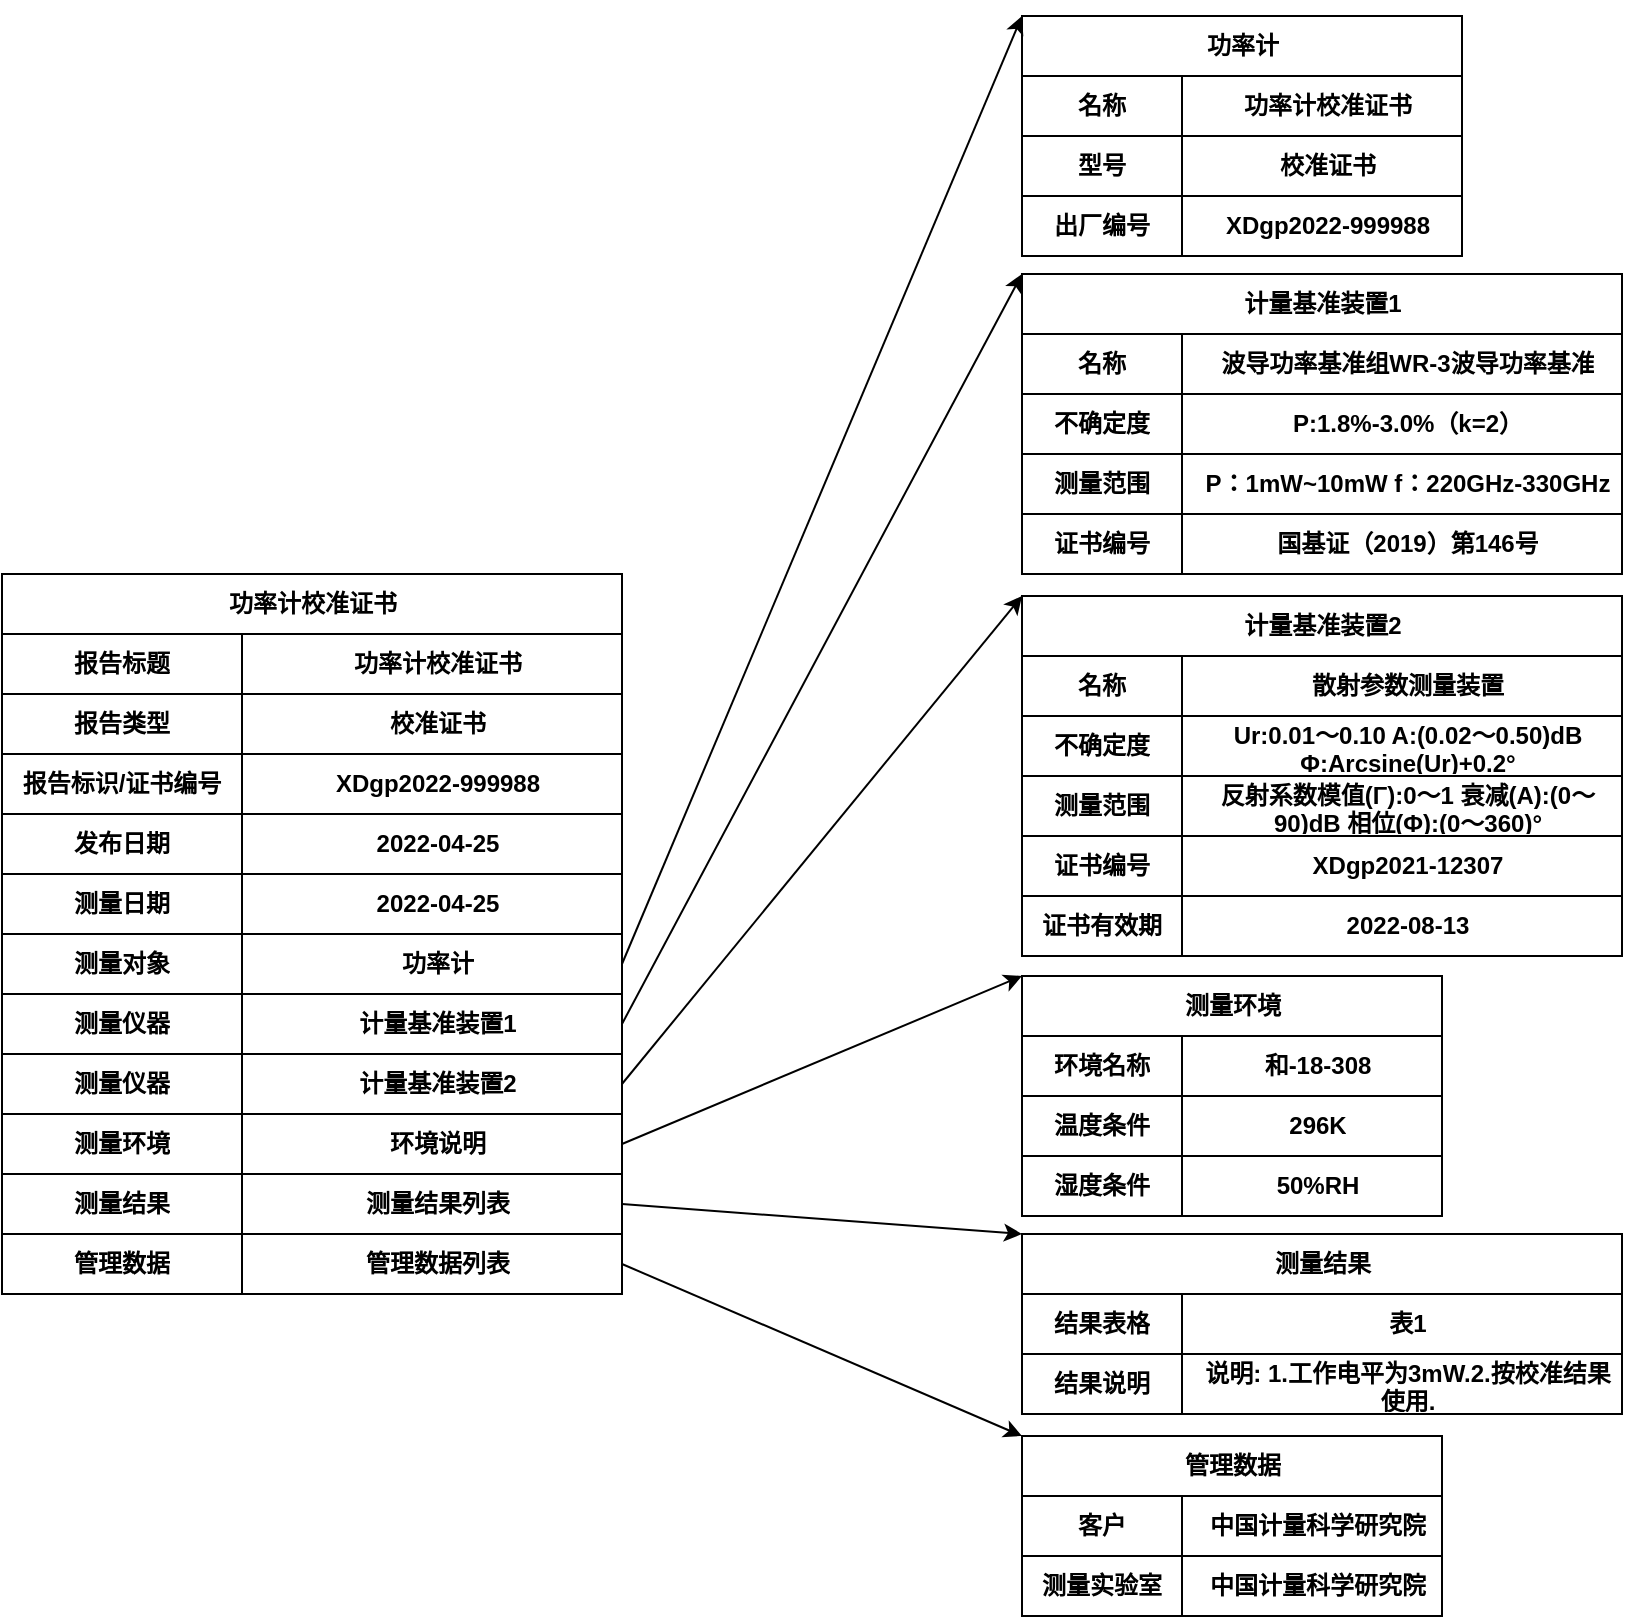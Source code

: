 <mxfile version="22.1.17" type="github">
  <diagram name="第 1 页" id="24k0zH4vcH8hhfe6XYhi">
    <mxGraphModel dx="1434" dy="706" grid="1" gridSize="10" guides="1" tooltips="1" connect="1" arrows="1" fold="1" page="1" pageScale="1" pageWidth="1169" pageHeight="827" math="0" shadow="0">
      <root>
        <mxCell id="0" />
        <mxCell id="1" parent="0" />
        <mxCell id="imBr4LM2BPUJ9BWreloJ-2" value="功率计校准证书" style="shape=table;startSize=30;container=1;collapsible=1;childLayout=tableLayout;fixedRows=1;rowLines=0;fontStyle=1;align=center;resizeLast=1;html=1;" vertex="1" parent="1">
          <mxGeometry x="180" y="292" width="310" height="360" as="geometry">
            <mxRectangle x="460" y="440" width="70" height="30" as="alternateBounds" />
          </mxGeometry>
        </mxCell>
        <mxCell id="imBr4LM2BPUJ9BWreloJ-3" value="" style="shape=tableRow;horizontal=0;startSize=0;swimlaneHead=0;swimlaneBody=0;fillColor=none;collapsible=0;dropTarget=0;points=[[0,0.5],[1,0.5]];portConstraint=eastwest;top=0;left=0;right=0;bottom=1;" vertex="1" parent="imBr4LM2BPUJ9BWreloJ-2">
          <mxGeometry y="30" width="310" height="30" as="geometry" />
        </mxCell>
        <mxCell id="imBr4LM2BPUJ9BWreloJ-4" value="报告标题" style="shape=partialRectangle;connectable=0;fillColor=none;top=0;left=0;bottom=0;right=0;fontStyle=1;overflow=hidden;whiteSpace=wrap;html=1;" vertex="1" parent="imBr4LM2BPUJ9BWreloJ-3">
          <mxGeometry width="120" height="30" as="geometry">
            <mxRectangle width="120" height="30" as="alternateBounds" />
          </mxGeometry>
        </mxCell>
        <mxCell id="imBr4LM2BPUJ9BWreloJ-5" value="&lt;span style=&quot;&quot;&gt;功率计校准证书&lt;/span&gt;" style="shape=partialRectangle;connectable=0;fillColor=none;top=0;left=0;bottom=0;right=0;align=center;spacingLeft=6;fontStyle=1;overflow=hidden;whiteSpace=wrap;html=1;" vertex="1" parent="imBr4LM2BPUJ9BWreloJ-3">
          <mxGeometry x="120" width="190" height="30" as="geometry">
            <mxRectangle width="190" height="30" as="alternateBounds" />
          </mxGeometry>
        </mxCell>
        <mxCell id="imBr4LM2BPUJ9BWreloJ-6" value="" style="shape=tableRow;horizontal=0;startSize=0;swimlaneHead=0;swimlaneBody=0;fillColor=none;collapsible=0;dropTarget=0;points=[[0,0.5],[1,0.5]];portConstraint=eastwest;top=0;left=0;right=0;bottom=1;" vertex="1" parent="imBr4LM2BPUJ9BWreloJ-2">
          <mxGeometry y="60" width="310" height="30" as="geometry" />
        </mxCell>
        <mxCell id="imBr4LM2BPUJ9BWreloJ-7" value="报告类型" style="shape=partialRectangle;connectable=0;fillColor=none;top=0;left=0;bottom=0;right=0;fontStyle=1;overflow=hidden;whiteSpace=wrap;html=1;" vertex="1" parent="imBr4LM2BPUJ9BWreloJ-6">
          <mxGeometry width="120" height="30" as="geometry">
            <mxRectangle width="120" height="30" as="alternateBounds" />
          </mxGeometry>
        </mxCell>
        <mxCell id="imBr4LM2BPUJ9BWreloJ-8" value="&lt;span style=&quot;&quot;&gt;校准证书&lt;/span&gt;" style="shape=partialRectangle;connectable=0;fillColor=none;top=0;left=0;bottom=0;right=0;align=center;spacingLeft=6;fontStyle=1;overflow=hidden;whiteSpace=wrap;html=1;" vertex="1" parent="imBr4LM2BPUJ9BWreloJ-6">
          <mxGeometry x="120" width="190" height="30" as="geometry">
            <mxRectangle width="190" height="30" as="alternateBounds" />
          </mxGeometry>
        </mxCell>
        <mxCell id="imBr4LM2BPUJ9BWreloJ-9" value="" style="shape=tableRow;horizontal=0;startSize=0;swimlaneHead=0;swimlaneBody=0;fillColor=none;collapsible=0;dropTarget=0;points=[[0,0.5],[1,0.5]];portConstraint=eastwest;top=0;left=0;right=0;bottom=1;" vertex="1" parent="imBr4LM2BPUJ9BWreloJ-2">
          <mxGeometry y="90" width="310" height="30" as="geometry" />
        </mxCell>
        <mxCell id="imBr4LM2BPUJ9BWreloJ-10" value="报告标识/证书编号" style="shape=partialRectangle;connectable=0;fillColor=none;top=0;left=0;bottom=0;right=0;fontStyle=1;overflow=hidden;whiteSpace=wrap;html=1;" vertex="1" parent="imBr4LM2BPUJ9BWreloJ-9">
          <mxGeometry width="120" height="30" as="geometry">
            <mxRectangle width="120" height="30" as="alternateBounds" />
          </mxGeometry>
        </mxCell>
        <mxCell id="imBr4LM2BPUJ9BWreloJ-11" value="&lt;b&gt;XDgp2022-999988&lt;/b&gt;" style="shape=partialRectangle;connectable=0;fillColor=none;top=0;left=0;bottom=0;right=0;align=center;spacingLeft=6;overflow=hidden;whiteSpace=wrap;html=1;" vertex="1" parent="imBr4LM2BPUJ9BWreloJ-9">
          <mxGeometry x="120" width="190" height="30" as="geometry">
            <mxRectangle width="190" height="30" as="alternateBounds" />
          </mxGeometry>
        </mxCell>
        <mxCell id="imBr4LM2BPUJ9BWreloJ-12" value="" style="shape=tableRow;horizontal=0;startSize=0;swimlaneHead=0;swimlaneBody=0;fillColor=none;collapsible=0;dropTarget=0;points=[[0,0.5],[1,0.5]];portConstraint=eastwest;top=0;left=0;right=0;bottom=1;" vertex="1" parent="imBr4LM2BPUJ9BWreloJ-2">
          <mxGeometry y="120" width="310" height="30" as="geometry" />
        </mxCell>
        <mxCell id="imBr4LM2BPUJ9BWreloJ-13" value="发布日期" style="shape=partialRectangle;connectable=0;fillColor=none;top=0;left=0;bottom=0;right=0;fontStyle=1;overflow=hidden;whiteSpace=wrap;html=1;" vertex="1" parent="imBr4LM2BPUJ9BWreloJ-12">
          <mxGeometry width="120" height="30" as="geometry">
            <mxRectangle width="120" height="30" as="alternateBounds" />
          </mxGeometry>
        </mxCell>
        <mxCell id="imBr4LM2BPUJ9BWreloJ-14" value="&lt;b&gt;2022-04-25&lt;/b&gt;" style="shape=partialRectangle;connectable=0;fillColor=none;top=0;left=0;bottom=0;right=0;align=center;spacingLeft=6;overflow=hidden;whiteSpace=wrap;html=1;" vertex="1" parent="imBr4LM2BPUJ9BWreloJ-12">
          <mxGeometry x="120" width="190" height="30" as="geometry">
            <mxRectangle width="190" height="30" as="alternateBounds" />
          </mxGeometry>
        </mxCell>
        <mxCell id="imBr4LM2BPUJ9BWreloJ-15" value="" style="shape=tableRow;horizontal=0;startSize=0;swimlaneHead=0;swimlaneBody=0;fillColor=none;collapsible=0;dropTarget=0;points=[[0,0.5],[1,0.5]];portConstraint=eastwest;top=0;left=0;right=0;bottom=1;" vertex="1" parent="imBr4LM2BPUJ9BWreloJ-2">
          <mxGeometry y="150" width="310" height="30" as="geometry" />
        </mxCell>
        <mxCell id="imBr4LM2BPUJ9BWreloJ-16" value="测量日期" style="shape=partialRectangle;connectable=0;fillColor=none;top=0;left=0;bottom=0;right=0;fontStyle=1;overflow=hidden;whiteSpace=wrap;html=1;" vertex="1" parent="imBr4LM2BPUJ9BWreloJ-15">
          <mxGeometry width="120" height="30" as="geometry">
            <mxRectangle width="120" height="30" as="alternateBounds" />
          </mxGeometry>
        </mxCell>
        <mxCell id="imBr4LM2BPUJ9BWreloJ-17" value="&lt;b&gt;2022-04-25&lt;/b&gt;" style="shape=partialRectangle;connectable=0;fillColor=none;top=0;left=0;bottom=0;right=0;align=center;spacingLeft=6;overflow=hidden;whiteSpace=wrap;html=1;" vertex="1" parent="imBr4LM2BPUJ9BWreloJ-15">
          <mxGeometry x="120" width="190" height="30" as="geometry">
            <mxRectangle width="190" height="30" as="alternateBounds" />
          </mxGeometry>
        </mxCell>
        <mxCell id="imBr4LM2BPUJ9BWreloJ-18" style="shape=tableRow;horizontal=0;startSize=0;swimlaneHead=0;swimlaneBody=0;fillColor=none;collapsible=0;dropTarget=0;points=[[0,0.5],[1,0.5]];portConstraint=eastwest;top=0;left=0;right=0;bottom=1;" vertex="1" parent="imBr4LM2BPUJ9BWreloJ-2">
          <mxGeometry y="180" width="310" height="30" as="geometry" />
        </mxCell>
        <mxCell id="imBr4LM2BPUJ9BWreloJ-19" value="测量对象" style="shape=partialRectangle;connectable=0;fillColor=none;top=0;left=0;bottom=0;right=0;fontStyle=1;overflow=hidden;whiteSpace=wrap;html=1;" vertex="1" parent="imBr4LM2BPUJ9BWreloJ-18">
          <mxGeometry width="120" height="30" as="geometry">
            <mxRectangle width="120" height="30" as="alternateBounds" />
          </mxGeometry>
        </mxCell>
        <mxCell id="imBr4LM2BPUJ9BWreloJ-20" value="功率计" style="shape=partialRectangle;connectable=0;fillColor=none;top=0;left=0;bottom=0;right=0;align=center;spacingLeft=6;fontStyle=1;overflow=hidden;whiteSpace=wrap;html=1;" vertex="1" parent="imBr4LM2BPUJ9BWreloJ-18">
          <mxGeometry x="120" width="190" height="30" as="geometry">
            <mxRectangle width="190" height="30" as="alternateBounds" />
          </mxGeometry>
        </mxCell>
        <mxCell id="imBr4LM2BPUJ9BWreloJ-21" value="" style="shape=tableRow;horizontal=0;startSize=0;swimlaneHead=0;swimlaneBody=0;fillColor=none;collapsible=0;dropTarget=0;points=[[0,0.5],[1,0.5]];portConstraint=eastwest;top=0;left=0;right=0;bottom=1;" vertex="1" parent="imBr4LM2BPUJ9BWreloJ-2">
          <mxGeometry y="210" width="310" height="30" as="geometry" />
        </mxCell>
        <mxCell id="imBr4LM2BPUJ9BWreloJ-22" value="测量仪器" style="shape=partialRectangle;connectable=0;fillColor=none;top=0;left=0;bottom=0;right=0;fontStyle=1;overflow=hidden;whiteSpace=wrap;html=1;" vertex="1" parent="imBr4LM2BPUJ9BWreloJ-21">
          <mxGeometry width="120" height="30" as="geometry">
            <mxRectangle width="120" height="30" as="alternateBounds" />
          </mxGeometry>
        </mxCell>
        <mxCell id="imBr4LM2BPUJ9BWreloJ-23" value="计量基准装置1" style="shape=partialRectangle;connectable=0;fillColor=none;top=0;left=0;bottom=0;right=0;align=center;spacingLeft=6;fontStyle=1;overflow=hidden;whiteSpace=wrap;html=1;" vertex="1" parent="imBr4LM2BPUJ9BWreloJ-21">
          <mxGeometry x="120" width="190" height="30" as="geometry">
            <mxRectangle width="190" height="30" as="alternateBounds" />
          </mxGeometry>
        </mxCell>
        <mxCell id="imBr4LM2BPUJ9BWreloJ-24" value="" style="shape=tableRow;horizontal=0;startSize=0;swimlaneHead=0;swimlaneBody=0;fillColor=none;collapsible=0;dropTarget=0;points=[[0,0.5],[1,0.5]];portConstraint=eastwest;top=0;left=0;right=0;bottom=1;" vertex="1" parent="imBr4LM2BPUJ9BWreloJ-2">
          <mxGeometry y="240" width="310" height="30" as="geometry" />
        </mxCell>
        <mxCell id="imBr4LM2BPUJ9BWreloJ-25" value="测量仪器" style="shape=partialRectangle;connectable=0;fillColor=none;top=0;left=0;bottom=0;right=0;fontStyle=1;overflow=hidden;whiteSpace=wrap;html=1;" vertex="1" parent="imBr4LM2BPUJ9BWreloJ-24">
          <mxGeometry width="120" height="30" as="geometry">
            <mxRectangle width="120" height="30" as="alternateBounds" />
          </mxGeometry>
        </mxCell>
        <mxCell id="imBr4LM2BPUJ9BWreloJ-26" value="&lt;span style=&quot;&quot;&gt;计量基准装置2&lt;/span&gt;" style="shape=partialRectangle;connectable=0;fillColor=none;top=0;left=0;bottom=0;right=0;align=center;spacingLeft=6;fontStyle=1;overflow=hidden;whiteSpace=wrap;html=1;" vertex="1" parent="imBr4LM2BPUJ9BWreloJ-24">
          <mxGeometry x="120" width="190" height="30" as="geometry">
            <mxRectangle width="190" height="30" as="alternateBounds" />
          </mxGeometry>
        </mxCell>
        <mxCell id="imBr4LM2BPUJ9BWreloJ-27" style="shape=tableRow;horizontal=0;startSize=0;swimlaneHead=0;swimlaneBody=0;fillColor=none;collapsible=0;dropTarget=0;points=[[0,0.5],[1,0.5]];portConstraint=eastwest;top=0;left=0;right=0;bottom=1;" vertex="1" parent="imBr4LM2BPUJ9BWreloJ-2">
          <mxGeometry y="270" width="310" height="30" as="geometry" />
        </mxCell>
        <mxCell id="imBr4LM2BPUJ9BWreloJ-28" value="测量环境" style="shape=partialRectangle;connectable=0;fillColor=none;top=0;left=0;bottom=0;right=0;fontStyle=1;overflow=hidden;whiteSpace=wrap;html=1;" vertex="1" parent="imBr4LM2BPUJ9BWreloJ-27">
          <mxGeometry width="120" height="30" as="geometry">
            <mxRectangle width="120" height="30" as="alternateBounds" />
          </mxGeometry>
        </mxCell>
        <mxCell id="imBr4LM2BPUJ9BWreloJ-29" value="环境说明" style="shape=partialRectangle;connectable=0;fillColor=none;top=0;left=0;bottom=0;right=0;align=center;spacingLeft=6;fontStyle=1;overflow=hidden;whiteSpace=wrap;html=1;" vertex="1" parent="imBr4LM2BPUJ9BWreloJ-27">
          <mxGeometry x="120" width="190" height="30" as="geometry">
            <mxRectangle width="190" height="30" as="alternateBounds" />
          </mxGeometry>
        </mxCell>
        <mxCell id="imBr4LM2BPUJ9BWreloJ-30" value="" style="shape=tableRow;horizontal=0;startSize=0;swimlaneHead=0;swimlaneBody=0;fillColor=none;collapsible=0;dropTarget=0;points=[[0,0.5],[1,0.5]];portConstraint=eastwest;top=0;left=0;right=0;bottom=1;" vertex="1" parent="imBr4LM2BPUJ9BWreloJ-2">
          <mxGeometry y="300" width="310" height="30" as="geometry" />
        </mxCell>
        <mxCell id="imBr4LM2BPUJ9BWreloJ-31" value="测量结果" style="shape=partialRectangle;connectable=0;fillColor=none;top=0;left=0;bottom=0;right=0;fontStyle=1;overflow=hidden;whiteSpace=wrap;html=1;" vertex="1" parent="imBr4LM2BPUJ9BWreloJ-30">
          <mxGeometry width="120" height="30" as="geometry">
            <mxRectangle width="120" height="30" as="alternateBounds" />
          </mxGeometry>
        </mxCell>
        <mxCell id="imBr4LM2BPUJ9BWreloJ-32" value="&lt;span style=&quot;&quot;&gt;测量结果列表&lt;/span&gt;" style="shape=partialRectangle;connectable=0;fillColor=none;top=0;left=0;bottom=0;right=0;align=center;spacingLeft=6;fontStyle=1;overflow=hidden;whiteSpace=wrap;html=1;" vertex="1" parent="imBr4LM2BPUJ9BWreloJ-30">
          <mxGeometry x="120" width="190" height="30" as="geometry">
            <mxRectangle width="190" height="30" as="alternateBounds" />
          </mxGeometry>
        </mxCell>
        <mxCell id="imBr4LM2BPUJ9BWreloJ-33" style="shape=tableRow;horizontal=0;startSize=0;swimlaneHead=0;swimlaneBody=0;fillColor=none;collapsible=0;dropTarget=0;points=[[0,0.5],[1,0.5]];portConstraint=eastwest;top=0;left=0;right=0;bottom=1;" vertex="1" parent="imBr4LM2BPUJ9BWreloJ-2">
          <mxGeometry y="330" width="310" height="30" as="geometry" />
        </mxCell>
        <mxCell id="imBr4LM2BPUJ9BWreloJ-34" value="管理数据" style="shape=partialRectangle;connectable=0;fillColor=none;top=0;left=0;bottom=0;right=0;fontStyle=1;overflow=hidden;whiteSpace=wrap;html=1;" vertex="1" parent="imBr4LM2BPUJ9BWreloJ-33">
          <mxGeometry width="120" height="30" as="geometry">
            <mxRectangle width="120" height="30" as="alternateBounds" />
          </mxGeometry>
        </mxCell>
        <mxCell id="imBr4LM2BPUJ9BWreloJ-35" value="管理数据列表" style="shape=partialRectangle;connectable=0;fillColor=none;top=0;left=0;bottom=0;right=0;align=center;spacingLeft=6;fontStyle=1;overflow=hidden;whiteSpace=wrap;html=1;" vertex="1" parent="imBr4LM2BPUJ9BWreloJ-33">
          <mxGeometry x="120" width="190" height="30" as="geometry">
            <mxRectangle width="190" height="30" as="alternateBounds" />
          </mxGeometry>
        </mxCell>
        <mxCell id="imBr4LM2BPUJ9BWreloJ-36" value="功率计" style="shape=table;startSize=30;container=1;collapsible=1;childLayout=tableLayout;fixedRows=1;rowLines=0;fontStyle=1;align=center;resizeLast=1;html=1;" vertex="1" parent="1">
          <mxGeometry x="690" y="13" width="220" height="120" as="geometry">
            <mxRectangle x="460" y="440" width="70" height="30" as="alternateBounds" />
          </mxGeometry>
        </mxCell>
        <mxCell id="imBr4LM2BPUJ9BWreloJ-37" value="" style="shape=tableRow;horizontal=0;startSize=0;swimlaneHead=0;swimlaneBody=0;fillColor=none;collapsible=0;dropTarget=0;points=[[0,0.5],[1,0.5]];portConstraint=eastwest;top=0;left=0;right=0;bottom=1;" vertex="1" parent="imBr4LM2BPUJ9BWreloJ-36">
          <mxGeometry y="30" width="220" height="30" as="geometry" />
        </mxCell>
        <mxCell id="imBr4LM2BPUJ9BWreloJ-38" value="名称" style="shape=partialRectangle;connectable=0;fillColor=none;top=0;left=0;bottom=0;right=0;fontStyle=1;overflow=hidden;whiteSpace=wrap;html=1;" vertex="1" parent="imBr4LM2BPUJ9BWreloJ-37">
          <mxGeometry width="80" height="30" as="geometry">
            <mxRectangle width="80" height="30" as="alternateBounds" />
          </mxGeometry>
        </mxCell>
        <mxCell id="imBr4LM2BPUJ9BWreloJ-39" value="&lt;span style=&quot;&quot;&gt;功率计校准证书&lt;/span&gt;" style="shape=partialRectangle;connectable=0;fillColor=none;top=0;left=0;bottom=0;right=0;align=center;spacingLeft=6;fontStyle=1;overflow=hidden;whiteSpace=wrap;html=1;" vertex="1" parent="imBr4LM2BPUJ9BWreloJ-37">
          <mxGeometry x="80" width="140" height="30" as="geometry">
            <mxRectangle width="140" height="30" as="alternateBounds" />
          </mxGeometry>
        </mxCell>
        <mxCell id="imBr4LM2BPUJ9BWreloJ-40" value="" style="shape=tableRow;horizontal=0;startSize=0;swimlaneHead=0;swimlaneBody=0;fillColor=none;collapsible=0;dropTarget=0;points=[[0,0.5],[1,0.5]];portConstraint=eastwest;top=0;left=0;right=0;bottom=1;" vertex="1" parent="imBr4LM2BPUJ9BWreloJ-36">
          <mxGeometry y="60" width="220" height="30" as="geometry" />
        </mxCell>
        <mxCell id="imBr4LM2BPUJ9BWreloJ-41" value="型号" style="shape=partialRectangle;connectable=0;fillColor=none;top=0;left=0;bottom=0;right=0;fontStyle=1;overflow=hidden;whiteSpace=wrap;html=1;" vertex="1" parent="imBr4LM2BPUJ9BWreloJ-40">
          <mxGeometry width="80" height="30" as="geometry">
            <mxRectangle width="80" height="30" as="alternateBounds" />
          </mxGeometry>
        </mxCell>
        <mxCell id="imBr4LM2BPUJ9BWreloJ-42" value="&lt;span style=&quot;&quot;&gt;校准证书&lt;/span&gt;" style="shape=partialRectangle;connectable=0;fillColor=none;top=0;left=0;bottom=0;right=0;align=center;spacingLeft=6;fontStyle=1;overflow=hidden;whiteSpace=wrap;html=1;" vertex="1" parent="imBr4LM2BPUJ9BWreloJ-40">
          <mxGeometry x="80" width="140" height="30" as="geometry">
            <mxRectangle width="140" height="30" as="alternateBounds" />
          </mxGeometry>
        </mxCell>
        <mxCell id="imBr4LM2BPUJ9BWreloJ-43" value="" style="shape=tableRow;horizontal=0;startSize=0;swimlaneHead=0;swimlaneBody=0;fillColor=none;collapsible=0;dropTarget=0;points=[[0,0.5],[1,0.5]];portConstraint=eastwest;top=0;left=0;right=0;bottom=1;" vertex="1" parent="imBr4LM2BPUJ9BWreloJ-36">
          <mxGeometry y="90" width="220" height="30" as="geometry" />
        </mxCell>
        <mxCell id="imBr4LM2BPUJ9BWreloJ-44" value="出厂编号" style="shape=partialRectangle;connectable=0;fillColor=none;top=0;left=0;bottom=0;right=0;fontStyle=1;overflow=hidden;whiteSpace=wrap;html=1;" vertex="1" parent="imBr4LM2BPUJ9BWreloJ-43">
          <mxGeometry width="80" height="30" as="geometry">
            <mxRectangle width="80" height="30" as="alternateBounds" />
          </mxGeometry>
        </mxCell>
        <mxCell id="imBr4LM2BPUJ9BWreloJ-45" value="&lt;b&gt;XDgp2022-999988&lt;/b&gt;" style="shape=partialRectangle;connectable=0;fillColor=none;top=0;left=0;bottom=0;right=0;align=center;spacingLeft=6;overflow=hidden;whiteSpace=wrap;html=1;" vertex="1" parent="imBr4LM2BPUJ9BWreloJ-43">
          <mxGeometry x="80" width="140" height="30" as="geometry">
            <mxRectangle width="140" height="30" as="alternateBounds" />
          </mxGeometry>
        </mxCell>
        <mxCell id="imBr4LM2BPUJ9BWreloJ-46" value="计量基准装置1" style="shape=table;startSize=30;container=1;collapsible=1;childLayout=tableLayout;fixedRows=1;rowLines=0;fontStyle=1;align=center;resizeLast=1;html=1;" vertex="1" parent="1">
          <mxGeometry x="690" y="142" width="300" height="150" as="geometry">
            <mxRectangle x="460" y="440" width="70" height="30" as="alternateBounds" />
          </mxGeometry>
        </mxCell>
        <mxCell id="imBr4LM2BPUJ9BWreloJ-47" value="" style="shape=tableRow;horizontal=0;startSize=0;swimlaneHead=0;swimlaneBody=0;fillColor=none;collapsible=0;dropTarget=0;points=[[0,0.5],[1,0.5]];portConstraint=eastwest;top=0;left=0;right=0;bottom=1;" vertex="1" parent="imBr4LM2BPUJ9BWreloJ-46">
          <mxGeometry y="30" width="300" height="30" as="geometry" />
        </mxCell>
        <mxCell id="imBr4LM2BPUJ9BWreloJ-48" value="名称" style="shape=partialRectangle;connectable=0;fillColor=none;top=0;left=0;bottom=0;right=0;fontStyle=1;overflow=hidden;whiteSpace=wrap;html=1;" vertex="1" parent="imBr4LM2BPUJ9BWreloJ-47">
          <mxGeometry width="80" height="30" as="geometry">
            <mxRectangle width="80" height="30" as="alternateBounds" />
          </mxGeometry>
        </mxCell>
        <mxCell id="imBr4LM2BPUJ9BWreloJ-49" value="&lt;b&gt;波导功率基准组WR-3波导功率基准&lt;/b&gt;" style="shape=partialRectangle;connectable=0;fillColor=none;top=0;left=0;bottom=0;right=0;align=center;spacingLeft=6;overflow=hidden;whiteSpace=wrap;html=1;" vertex="1" parent="imBr4LM2BPUJ9BWreloJ-47">
          <mxGeometry x="80" width="220" height="30" as="geometry">
            <mxRectangle width="220" height="30" as="alternateBounds" />
          </mxGeometry>
        </mxCell>
        <mxCell id="imBr4LM2BPUJ9BWreloJ-50" value="" style="shape=tableRow;horizontal=0;startSize=0;swimlaneHead=0;swimlaneBody=0;fillColor=none;collapsible=0;dropTarget=0;points=[[0,0.5],[1,0.5]];portConstraint=eastwest;top=0;left=0;right=0;bottom=1;" vertex="1" parent="imBr4LM2BPUJ9BWreloJ-46">
          <mxGeometry y="60" width="300" height="30" as="geometry" />
        </mxCell>
        <mxCell id="imBr4LM2BPUJ9BWreloJ-51" value="不确定度" style="shape=partialRectangle;connectable=0;fillColor=none;top=0;left=0;bottom=0;right=0;fontStyle=1;overflow=hidden;whiteSpace=wrap;html=1;" vertex="1" parent="imBr4LM2BPUJ9BWreloJ-50">
          <mxGeometry width="80" height="30" as="geometry">
            <mxRectangle width="80" height="30" as="alternateBounds" />
          </mxGeometry>
        </mxCell>
        <mxCell id="imBr4LM2BPUJ9BWreloJ-52" value="P:1.8%-3.0%（k=2）" style="shape=partialRectangle;connectable=0;fillColor=none;top=0;left=0;bottom=0;right=0;align=center;spacingLeft=6;overflow=hidden;whiteSpace=wrap;html=1;fontStyle=1" vertex="1" parent="imBr4LM2BPUJ9BWreloJ-50">
          <mxGeometry x="80" width="220" height="30" as="geometry">
            <mxRectangle width="220" height="30" as="alternateBounds" />
          </mxGeometry>
        </mxCell>
        <mxCell id="imBr4LM2BPUJ9BWreloJ-53" value="" style="shape=tableRow;horizontal=0;startSize=0;swimlaneHead=0;swimlaneBody=0;fillColor=none;collapsible=0;dropTarget=0;points=[[0,0.5],[1,0.5]];portConstraint=eastwest;top=0;left=0;right=0;bottom=1;" vertex="1" parent="imBr4LM2BPUJ9BWreloJ-46">
          <mxGeometry y="90" width="300" height="30" as="geometry" />
        </mxCell>
        <mxCell id="imBr4LM2BPUJ9BWreloJ-54" value="测量范围" style="shape=partialRectangle;connectable=0;fillColor=none;top=0;left=0;bottom=0;right=0;fontStyle=1;overflow=hidden;whiteSpace=wrap;html=1;" vertex="1" parent="imBr4LM2BPUJ9BWreloJ-53">
          <mxGeometry width="80" height="30" as="geometry">
            <mxRectangle width="80" height="30" as="alternateBounds" />
          </mxGeometry>
        </mxCell>
        <mxCell id="imBr4LM2BPUJ9BWreloJ-55" value="P：1mW~10mW f：220GHz-330GHz" style="shape=partialRectangle;connectable=0;fillColor=none;top=0;left=0;bottom=0;right=0;align=center;spacingLeft=6;overflow=hidden;whiteSpace=wrap;html=1;fontStyle=1" vertex="1" parent="imBr4LM2BPUJ9BWreloJ-53">
          <mxGeometry x="80" width="220" height="30" as="geometry">
            <mxRectangle width="220" height="30" as="alternateBounds" />
          </mxGeometry>
        </mxCell>
        <mxCell id="imBr4LM2BPUJ9BWreloJ-56" style="shape=tableRow;horizontal=0;startSize=0;swimlaneHead=0;swimlaneBody=0;fillColor=none;collapsible=0;dropTarget=0;points=[[0,0.5],[1,0.5]];portConstraint=eastwest;top=0;left=0;right=0;bottom=1;" vertex="1" parent="imBr4LM2BPUJ9BWreloJ-46">
          <mxGeometry y="120" width="300" height="30" as="geometry" />
        </mxCell>
        <mxCell id="imBr4LM2BPUJ9BWreloJ-57" value="证书编号" style="shape=partialRectangle;connectable=0;fillColor=none;top=0;left=0;bottom=0;right=0;fontStyle=1;overflow=hidden;whiteSpace=wrap;html=1;" vertex="1" parent="imBr4LM2BPUJ9BWreloJ-56">
          <mxGeometry width="80" height="30" as="geometry">
            <mxRectangle width="80" height="30" as="alternateBounds" />
          </mxGeometry>
        </mxCell>
        <mxCell id="imBr4LM2BPUJ9BWreloJ-58" value="国基证（2019）第146号" style="shape=partialRectangle;connectable=0;fillColor=none;top=0;left=0;bottom=0;right=0;align=center;spacingLeft=6;overflow=hidden;whiteSpace=wrap;html=1;fontStyle=1" vertex="1" parent="imBr4LM2BPUJ9BWreloJ-56">
          <mxGeometry x="80" width="220" height="30" as="geometry">
            <mxRectangle width="220" height="30" as="alternateBounds" />
          </mxGeometry>
        </mxCell>
        <mxCell id="imBr4LM2BPUJ9BWreloJ-59" value="计量基准装置2" style="shape=table;startSize=30;container=1;collapsible=1;childLayout=tableLayout;fixedRows=1;rowLines=0;fontStyle=1;align=center;resizeLast=1;html=1;" vertex="1" parent="1">
          <mxGeometry x="690" y="303" width="300" height="180" as="geometry">
            <mxRectangle x="480" y="360" width="110" height="30" as="alternateBounds" />
          </mxGeometry>
        </mxCell>
        <mxCell id="imBr4LM2BPUJ9BWreloJ-60" value="" style="shape=tableRow;horizontal=0;startSize=0;swimlaneHead=0;swimlaneBody=0;fillColor=none;collapsible=0;dropTarget=0;points=[[0,0.5],[1,0.5]];portConstraint=eastwest;top=0;left=0;right=0;bottom=1;" vertex="1" parent="imBr4LM2BPUJ9BWreloJ-59">
          <mxGeometry y="30" width="300" height="30" as="geometry" />
        </mxCell>
        <mxCell id="imBr4LM2BPUJ9BWreloJ-61" value="名称" style="shape=partialRectangle;connectable=0;fillColor=none;top=0;left=0;bottom=0;right=0;fontStyle=1;overflow=hidden;whiteSpace=wrap;html=1;" vertex="1" parent="imBr4LM2BPUJ9BWreloJ-60">
          <mxGeometry width="80" height="30" as="geometry">
            <mxRectangle width="80" height="30" as="alternateBounds" />
          </mxGeometry>
        </mxCell>
        <mxCell id="imBr4LM2BPUJ9BWreloJ-62" value="散射参数测量装置" style="shape=partialRectangle;connectable=0;fillColor=none;top=0;left=0;bottom=0;right=0;align=center;spacingLeft=6;overflow=hidden;whiteSpace=wrap;html=1;fontStyle=1" vertex="1" parent="imBr4LM2BPUJ9BWreloJ-60">
          <mxGeometry x="80" width="220" height="30" as="geometry">
            <mxRectangle width="220" height="30" as="alternateBounds" />
          </mxGeometry>
        </mxCell>
        <mxCell id="imBr4LM2BPUJ9BWreloJ-63" value="" style="shape=tableRow;horizontal=0;startSize=0;swimlaneHead=0;swimlaneBody=0;fillColor=none;collapsible=0;dropTarget=0;points=[[0,0.5],[1,0.5]];portConstraint=eastwest;top=0;left=0;right=0;bottom=1;" vertex="1" parent="imBr4LM2BPUJ9BWreloJ-59">
          <mxGeometry y="60" width="300" height="30" as="geometry" />
        </mxCell>
        <mxCell id="imBr4LM2BPUJ9BWreloJ-64" value="不确定度" style="shape=partialRectangle;connectable=0;fillColor=none;top=0;left=0;bottom=0;right=0;fontStyle=1;overflow=hidden;whiteSpace=wrap;html=1;" vertex="1" parent="imBr4LM2BPUJ9BWreloJ-63">
          <mxGeometry width="80" height="30" as="geometry">
            <mxRectangle width="80" height="30" as="alternateBounds" />
          </mxGeometry>
        </mxCell>
        <mxCell id="imBr4LM2BPUJ9BWreloJ-65" value="Ur:0.01～0.10 A:(0.02～0.50)dB Φ:Arcsine(Ur)+0.2°" style="shape=partialRectangle;connectable=0;fillColor=none;top=0;left=0;bottom=0;right=0;align=center;spacingLeft=6;overflow=hidden;whiteSpace=wrap;html=1;fontStyle=1" vertex="1" parent="imBr4LM2BPUJ9BWreloJ-63">
          <mxGeometry x="80" width="220" height="30" as="geometry">
            <mxRectangle width="220" height="30" as="alternateBounds" />
          </mxGeometry>
        </mxCell>
        <mxCell id="imBr4LM2BPUJ9BWreloJ-66" value="" style="shape=tableRow;horizontal=0;startSize=0;swimlaneHead=0;swimlaneBody=0;fillColor=none;collapsible=0;dropTarget=0;points=[[0,0.5],[1,0.5]];portConstraint=eastwest;top=0;left=0;right=0;bottom=1;" vertex="1" parent="imBr4LM2BPUJ9BWreloJ-59">
          <mxGeometry y="90" width="300" height="30" as="geometry" />
        </mxCell>
        <mxCell id="imBr4LM2BPUJ9BWreloJ-67" value="测量范围" style="shape=partialRectangle;connectable=0;fillColor=none;top=0;left=0;bottom=0;right=0;fontStyle=1;overflow=hidden;whiteSpace=wrap;html=1;" vertex="1" parent="imBr4LM2BPUJ9BWreloJ-66">
          <mxGeometry width="80" height="30" as="geometry">
            <mxRectangle width="80" height="30" as="alternateBounds" />
          </mxGeometry>
        </mxCell>
        <mxCell id="imBr4LM2BPUJ9BWreloJ-68" value="反射系数模值(Γ):0～1 衰减(A):(0～90)dB 相位(Φ):(0～360)°" style="shape=partialRectangle;connectable=0;fillColor=none;top=0;left=0;bottom=0;right=0;align=center;spacingLeft=6;overflow=hidden;whiteSpace=wrap;html=1;fontStyle=1" vertex="1" parent="imBr4LM2BPUJ9BWreloJ-66">
          <mxGeometry x="80" width="220" height="30" as="geometry">
            <mxRectangle width="220" height="30" as="alternateBounds" />
          </mxGeometry>
        </mxCell>
        <mxCell id="imBr4LM2BPUJ9BWreloJ-69" style="shape=tableRow;horizontal=0;startSize=0;swimlaneHead=0;swimlaneBody=0;fillColor=none;collapsible=0;dropTarget=0;points=[[0,0.5],[1,0.5]];portConstraint=eastwest;top=0;left=0;right=0;bottom=1;" vertex="1" parent="imBr4LM2BPUJ9BWreloJ-59">
          <mxGeometry y="120" width="300" height="30" as="geometry" />
        </mxCell>
        <mxCell id="imBr4LM2BPUJ9BWreloJ-70" value="证书编号" style="shape=partialRectangle;connectable=0;fillColor=none;top=0;left=0;bottom=0;right=0;fontStyle=1;overflow=hidden;whiteSpace=wrap;html=1;" vertex="1" parent="imBr4LM2BPUJ9BWreloJ-69">
          <mxGeometry width="80" height="30" as="geometry">
            <mxRectangle width="80" height="30" as="alternateBounds" />
          </mxGeometry>
        </mxCell>
        <mxCell id="imBr4LM2BPUJ9BWreloJ-71" value="XDgp2021-12307" style="shape=partialRectangle;connectable=0;fillColor=none;top=0;left=0;bottom=0;right=0;align=center;spacingLeft=6;overflow=hidden;whiteSpace=wrap;html=1;fontStyle=1" vertex="1" parent="imBr4LM2BPUJ9BWreloJ-69">
          <mxGeometry x="80" width="220" height="30" as="geometry">
            <mxRectangle width="220" height="30" as="alternateBounds" />
          </mxGeometry>
        </mxCell>
        <mxCell id="imBr4LM2BPUJ9BWreloJ-72" style="shape=tableRow;horizontal=0;startSize=0;swimlaneHead=0;swimlaneBody=0;fillColor=none;collapsible=0;dropTarget=0;points=[[0,0.5],[1,0.5]];portConstraint=eastwest;top=0;left=0;right=0;bottom=1;" vertex="1" parent="imBr4LM2BPUJ9BWreloJ-59">
          <mxGeometry y="150" width="300" height="30" as="geometry" />
        </mxCell>
        <mxCell id="imBr4LM2BPUJ9BWreloJ-73" value="证书有效期" style="shape=partialRectangle;connectable=0;fillColor=none;top=0;left=0;bottom=0;right=0;fontStyle=1;overflow=hidden;whiteSpace=wrap;html=1;" vertex="1" parent="imBr4LM2BPUJ9BWreloJ-72">
          <mxGeometry width="80" height="30" as="geometry">
            <mxRectangle width="80" height="30" as="alternateBounds" />
          </mxGeometry>
        </mxCell>
        <mxCell id="imBr4LM2BPUJ9BWreloJ-74" value="2022-08-13" style="shape=partialRectangle;connectable=0;fillColor=none;top=0;left=0;bottom=0;right=0;align=center;spacingLeft=6;overflow=hidden;whiteSpace=wrap;html=1;fontStyle=1" vertex="1" parent="imBr4LM2BPUJ9BWreloJ-72">
          <mxGeometry x="80" width="220" height="30" as="geometry">
            <mxRectangle width="220" height="30" as="alternateBounds" />
          </mxGeometry>
        </mxCell>
        <mxCell id="imBr4LM2BPUJ9BWreloJ-75" value="管理数据" style="shape=table;startSize=30;container=1;collapsible=1;childLayout=tableLayout;fixedRows=1;rowLines=0;fontStyle=1;align=center;resizeLast=1;html=1;" vertex="1" parent="1">
          <mxGeometry x="690" y="723" width="210.0" height="90" as="geometry">
            <mxRectangle x="480" y="360" width="110" height="30" as="alternateBounds" />
          </mxGeometry>
        </mxCell>
        <mxCell id="imBr4LM2BPUJ9BWreloJ-76" value="" style="shape=tableRow;horizontal=0;startSize=0;swimlaneHead=0;swimlaneBody=0;fillColor=none;collapsible=0;dropTarget=0;points=[[0,0.5],[1,0.5]];portConstraint=eastwest;top=0;left=0;right=0;bottom=1;" vertex="1" parent="imBr4LM2BPUJ9BWreloJ-75">
          <mxGeometry y="30" width="210.0" height="30" as="geometry" />
        </mxCell>
        <mxCell id="imBr4LM2BPUJ9BWreloJ-77" value="客户" style="shape=partialRectangle;connectable=0;fillColor=none;top=0;left=0;bottom=0;right=0;fontStyle=1;overflow=hidden;whiteSpace=wrap;html=1;" vertex="1" parent="imBr4LM2BPUJ9BWreloJ-76">
          <mxGeometry width="80" height="30" as="geometry">
            <mxRectangle width="80" height="30" as="alternateBounds" />
          </mxGeometry>
        </mxCell>
        <mxCell id="imBr4LM2BPUJ9BWreloJ-78" value="中国计量科学研究院" style="shape=partialRectangle;connectable=0;fillColor=none;top=0;left=0;bottom=0;right=0;align=center;spacingLeft=6;overflow=hidden;whiteSpace=wrap;html=1;fontStyle=1" vertex="1" parent="imBr4LM2BPUJ9BWreloJ-76">
          <mxGeometry x="80" width="130.0" height="30" as="geometry">
            <mxRectangle width="130.0" height="30" as="alternateBounds" />
          </mxGeometry>
        </mxCell>
        <mxCell id="imBr4LM2BPUJ9BWreloJ-79" value="" style="shape=tableRow;horizontal=0;startSize=0;swimlaneHead=0;swimlaneBody=0;fillColor=none;collapsible=0;dropTarget=0;points=[[0,0.5],[1,0.5]];portConstraint=eastwest;top=0;left=0;right=0;bottom=1;" vertex="1" parent="imBr4LM2BPUJ9BWreloJ-75">
          <mxGeometry y="60" width="210.0" height="30" as="geometry" />
        </mxCell>
        <mxCell id="imBr4LM2BPUJ9BWreloJ-80" value="测量实验室" style="shape=partialRectangle;connectable=0;fillColor=none;top=0;left=0;bottom=0;right=0;fontStyle=1;overflow=hidden;whiteSpace=wrap;html=1;" vertex="1" parent="imBr4LM2BPUJ9BWreloJ-79">
          <mxGeometry width="80" height="30" as="geometry">
            <mxRectangle width="80" height="30" as="alternateBounds" />
          </mxGeometry>
        </mxCell>
        <mxCell id="imBr4LM2BPUJ9BWreloJ-81" value="&lt;b&gt;中国计量科学研究院&lt;/b&gt;" style="shape=partialRectangle;connectable=0;fillColor=none;top=0;left=0;bottom=0;right=0;align=center;spacingLeft=6;overflow=hidden;whiteSpace=wrap;html=1;" vertex="1" parent="imBr4LM2BPUJ9BWreloJ-79">
          <mxGeometry x="80" width="130.0" height="30" as="geometry">
            <mxRectangle width="130.0" height="30" as="alternateBounds" />
          </mxGeometry>
        </mxCell>
        <mxCell id="imBr4LM2BPUJ9BWreloJ-82" value="测量结果" style="shape=table;startSize=30;container=1;collapsible=1;childLayout=tableLayout;fixedRows=1;rowLines=0;fontStyle=1;align=center;resizeLast=1;html=1;" vertex="1" parent="1">
          <mxGeometry x="690" y="622" width="300" height="90" as="geometry">
            <mxRectangle x="480" y="360" width="110" height="30" as="alternateBounds" />
          </mxGeometry>
        </mxCell>
        <mxCell id="imBr4LM2BPUJ9BWreloJ-83" value="" style="shape=tableRow;horizontal=0;startSize=0;swimlaneHead=0;swimlaneBody=0;fillColor=none;collapsible=0;dropTarget=0;points=[[0,0.5],[1,0.5]];portConstraint=eastwest;top=0;left=0;right=0;bottom=1;" vertex="1" parent="imBr4LM2BPUJ9BWreloJ-82">
          <mxGeometry y="30" width="300" height="30" as="geometry" />
        </mxCell>
        <mxCell id="imBr4LM2BPUJ9BWreloJ-84" value="结果表格" style="shape=partialRectangle;connectable=0;fillColor=none;top=0;left=0;bottom=0;right=0;fontStyle=1;overflow=hidden;whiteSpace=wrap;html=1;" vertex="1" parent="imBr4LM2BPUJ9BWreloJ-83">
          <mxGeometry width="80" height="30" as="geometry">
            <mxRectangle width="80" height="30" as="alternateBounds" />
          </mxGeometry>
        </mxCell>
        <mxCell id="imBr4LM2BPUJ9BWreloJ-85" value="表1" style="shape=partialRectangle;connectable=0;fillColor=none;top=0;left=0;bottom=0;right=0;align=center;spacingLeft=6;overflow=hidden;whiteSpace=wrap;html=1;fontStyle=1" vertex="1" parent="imBr4LM2BPUJ9BWreloJ-83">
          <mxGeometry x="80" width="220" height="30" as="geometry">
            <mxRectangle width="220" height="30" as="alternateBounds" />
          </mxGeometry>
        </mxCell>
        <mxCell id="imBr4LM2BPUJ9BWreloJ-86" value="" style="shape=tableRow;horizontal=0;startSize=0;swimlaneHead=0;swimlaneBody=0;fillColor=none;collapsible=0;dropTarget=0;points=[[0,0.5],[1,0.5]];portConstraint=eastwest;top=0;left=0;right=0;bottom=1;" vertex="1" parent="imBr4LM2BPUJ9BWreloJ-82">
          <mxGeometry y="60" width="300" height="30" as="geometry" />
        </mxCell>
        <mxCell id="imBr4LM2BPUJ9BWreloJ-87" value="结果说明" style="shape=partialRectangle;connectable=0;fillColor=none;top=0;left=0;bottom=0;right=0;fontStyle=1;overflow=hidden;whiteSpace=wrap;html=1;" vertex="1" parent="imBr4LM2BPUJ9BWreloJ-86">
          <mxGeometry width="80" height="30" as="geometry">
            <mxRectangle width="80" height="30" as="alternateBounds" />
          </mxGeometry>
        </mxCell>
        <mxCell id="imBr4LM2BPUJ9BWreloJ-88" value="说明: 1.工作电平为3mW.2.按校准结果使用." style="shape=partialRectangle;connectable=0;fillColor=none;top=0;left=0;bottom=0;right=0;align=center;spacingLeft=6;overflow=hidden;whiteSpace=wrap;html=1;fontStyle=1" vertex="1" parent="imBr4LM2BPUJ9BWreloJ-86">
          <mxGeometry x="80" width="220" height="30" as="geometry">
            <mxRectangle width="220" height="30" as="alternateBounds" />
          </mxGeometry>
        </mxCell>
        <mxCell id="imBr4LM2BPUJ9BWreloJ-89" value="测量环境" style="shape=table;startSize=30;container=1;collapsible=1;childLayout=tableLayout;fixedRows=1;rowLines=0;fontStyle=1;align=center;resizeLast=1;html=1;" vertex="1" parent="1">
          <mxGeometry x="690" y="493" width="210.0" height="120" as="geometry">
            <mxRectangle x="480" y="360" width="110" height="30" as="alternateBounds" />
          </mxGeometry>
        </mxCell>
        <mxCell id="imBr4LM2BPUJ9BWreloJ-90" value="" style="shape=tableRow;horizontal=0;startSize=0;swimlaneHead=0;swimlaneBody=0;fillColor=none;collapsible=0;dropTarget=0;points=[[0,0.5],[1,0.5]];portConstraint=eastwest;top=0;left=0;right=0;bottom=1;" vertex="1" parent="imBr4LM2BPUJ9BWreloJ-89">
          <mxGeometry y="30" width="210.0" height="30" as="geometry" />
        </mxCell>
        <mxCell id="imBr4LM2BPUJ9BWreloJ-91" value="环境名称" style="shape=partialRectangle;connectable=0;fillColor=none;top=0;left=0;bottom=0;right=0;fontStyle=1;overflow=hidden;whiteSpace=wrap;html=1;" vertex="1" parent="imBr4LM2BPUJ9BWreloJ-90">
          <mxGeometry width="80" height="30" as="geometry">
            <mxRectangle width="80" height="30" as="alternateBounds" />
          </mxGeometry>
        </mxCell>
        <mxCell id="imBr4LM2BPUJ9BWreloJ-92" value="&lt;b&gt;和-18-308&lt;/b&gt;" style="shape=partialRectangle;connectable=0;fillColor=none;top=0;left=0;bottom=0;right=0;align=center;spacingLeft=6;overflow=hidden;whiteSpace=wrap;html=1;" vertex="1" parent="imBr4LM2BPUJ9BWreloJ-90">
          <mxGeometry x="80" width="130.0" height="30" as="geometry">
            <mxRectangle width="130.0" height="30" as="alternateBounds" />
          </mxGeometry>
        </mxCell>
        <mxCell id="imBr4LM2BPUJ9BWreloJ-93" value="" style="shape=tableRow;horizontal=0;startSize=0;swimlaneHead=0;swimlaneBody=0;fillColor=none;collapsible=0;dropTarget=0;points=[[0,0.5],[1,0.5]];portConstraint=eastwest;top=0;left=0;right=0;bottom=1;" vertex="1" parent="imBr4LM2BPUJ9BWreloJ-89">
          <mxGeometry y="60" width="210.0" height="30" as="geometry" />
        </mxCell>
        <mxCell id="imBr4LM2BPUJ9BWreloJ-94" value="温度条件" style="shape=partialRectangle;connectable=0;fillColor=none;top=0;left=0;bottom=0;right=0;fontStyle=1;overflow=hidden;whiteSpace=wrap;html=1;" vertex="1" parent="imBr4LM2BPUJ9BWreloJ-93">
          <mxGeometry width="80" height="30" as="geometry">
            <mxRectangle width="80" height="30" as="alternateBounds" />
          </mxGeometry>
        </mxCell>
        <mxCell id="imBr4LM2BPUJ9BWreloJ-95" value="&lt;b&gt;296K&lt;/b&gt;" style="shape=partialRectangle;connectable=0;fillColor=none;top=0;left=0;bottom=0;right=0;align=center;spacingLeft=6;overflow=hidden;whiteSpace=wrap;html=1;" vertex="1" parent="imBr4LM2BPUJ9BWreloJ-93">
          <mxGeometry x="80" width="130.0" height="30" as="geometry">
            <mxRectangle width="130.0" height="30" as="alternateBounds" />
          </mxGeometry>
        </mxCell>
        <mxCell id="imBr4LM2BPUJ9BWreloJ-96" style="shape=tableRow;horizontal=0;startSize=0;swimlaneHead=0;swimlaneBody=0;fillColor=none;collapsible=0;dropTarget=0;points=[[0,0.5],[1,0.5]];portConstraint=eastwest;top=0;left=0;right=0;bottom=1;" vertex="1" parent="imBr4LM2BPUJ9BWreloJ-89">
          <mxGeometry y="90" width="210.0" height="30" as="geometry" />
        </mxCell>
        <mxCell id="imBr4LM2BPUJ9BWreloJ-97" value="湿度条件" style="shape=partialRectangle;connectable=0;fillColor=none;top=0;left=0;bottom=0;right=0;fontStyle=1;overflow=hidden;whiteSpace=wrap;html=1;" vertex="1" parent="imBr4LM2BPUJ9BWreloJ-96">
          <mxGeometry width="80" height="30" as="geometry">
            <mxRectangle width="80" height="30" as="alternateBounds" />
          </mxGeometry>
        </mxCell>
        <mxCell id="imBr4LM2BPUJ9BWreloJ-98" value="&lt;b&gt;50%RH&lt;/b&gt;" style="shape=partialRectangle;connectable=0;fillColor=none;top=0;left=0;bottom=0;right=0;align=center;spacingLeft=6;overflow=hidden;whiteSpace=wrap;html=1;" vertex="1" parent="imBr4LM2BPUJ9BWreloJ-96">
          <mxGeometry x="80" width="130.0" height="30" as="geometry">
            <mxRectangle width="130.0" height="30" as="alternateBounds" />
          </mxGeometry>
        </mxCell>
        <mxCell id="imBr4LM2BPUJ9BWreloJ-99" style="rounded=0;orthogonalLoop=1;jettySize=auto;html=1;exitX=1;exitY=0.5;exitDx=0;exitDy=0;entryX=0;entryY=0;entryDx=0;entryDy=0;" edge="1" parent="1" source="imBr4LM2BPUJ9BWreloJ-21" target="imBr4LM2BPUJ9BWreloJ-46">
          <mxGeometry relative="1" as="geometry" />
        </mxCell>
        <mxCell id="imBr4LM2BPUJ9BWreloJ-100" style="edgeStyle=none;shape=connector;rounded=0;orthogonalLoop=1;jettySize=auto;html=1;exitX=1;exitY=0.5;exitDx=0;exitDy=0;entryX=0;entryY=0;entryDx=0;entryDy=0;labelBackgroundColor=default;strokeColor=default;fontFamily=Helvetica;fontSize=11;fontColor=default;endArrow=classic;" edge="1" parent="1" source="imBr4LM2BPUJ9BWreloJ-24" target="imBr4LM2BPUJ9BWreloJ-59">
          <mxGeometry relative="1" as="geometry" />
        </mxCell>
        <mxCell id="imBr4LM2BPUJ9BWreloJ-101" style="edgeStyle=none;shape=connector;rounded=0;orthogonalLoop=1;jettySize=auto;html=1;exitX=1;exitY=0.5;exitDx=0;exitDy=0;entryX=0;entryY=0;entryDx=0;entryDy=0;labelBackgroundColor=default;strokeColor=default;fontFamily=Helvetica;fontSize=11;fontColor=default;endArrow=classic;" edge="1" parent="1" source="imBr4LM2BPUJ9BWreloJ-27" target="imBr4LM2BPUJ9BWreloJ-89">
          <mxGeometry relative="1" as="geometry" />
        </mxCell>
        <mxCell id="imBr4LM2BPUJ9BWreloJ-102" style="edgeStyle=none;shape=connector;rounded=0;orthogonalLoop=1;jettySize=auto;html=1;exitX=1;exitY=0.5;exitDx=0;exitDy=0;entryX=0;entryY=0;entryDx=0;entryDy=0;labelBackgroundColor=default;strokeColor=default;fontFamily=Helvetica;fontSize=11;fontColor=default;endArrow=classic;" edge="1" parent="1" source="imBr4LM2BPUJ9BWreloJ-30" target="imBr4LM2BPUJ9BWreloJ-82">
          <mxGeometry relative="1" as="geometry" />
        </mxCell>
        <mxCell id="imBr4LM2BPUJ9BWreloJ-103" style="edgeStyle=none;shape=connector;rounded=0;orthogonalLoop=1;jettySize=auto;html=1;exitX=1;exitY=0.5;exitDx=0;exitDy=0;entryX=0;entryY=0;entryDx=0;entryDy=0;labelBackgroundColor=default;strokeColor=default;fontFamily=Helvetica;fontSize=11;fontColor=default;endArrow=classic;" edge="1" parent="1" source="imBr4LM2BPUJ9BWreloJ-33" target="imBr4LM2BPUJ9BWreloJ-75">
          <mxGeometry relative="1" as="geometry" />
        </mxCell>
        <mxCell id="imBr4LM2BPUJ9BWreloJ-104" style="edgeStyle=none;shape=connector;rounded=0;orthogonalLoop=1;jettySize=auto;html=1;exitX=1;exitY=0.5;exitDx=0;exitDy=0;entryX=0;entryY=0;entryDx=0;entryDy=0;labelBackgroundColor=default;strokeColor=default;fontFamily=Helvetica;fontSize=11;fontColor=default;endArrow=classic;" edge="1" parent="1" source="imBr4LM2BPUJ9BWreloJ-18" target="imBr4LM2BPUJ9BWreloJ-36">
          <mxGeometry relative="1" as="geometry" />
        </mxCell>
      </root>
    </mxGraphModel>
  </diagram>
</mxfile>
